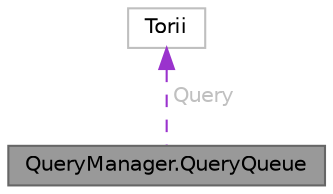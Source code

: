 digraph "QueryManager.QueryQueue"
{
 // LATEX_PDF_SIZE
  bgcolor="transparent";
  edge [fontname=Helvetica,fontsize=10,labelfontname=Helvetica,labelfontsize=10];
  node [fontname=Helvetica,fontsize=10,shape=box,height=0.2,width=0.4];
  Node1 [id="Node000001",label="QueryManager.QueryQueue",height=0.2,width=0.4,color="gray40", fillcolor="grey60", style="filled", fontcolor="black",tooltip="Represents a queued query task, including the query, a callback, and the fetch method."];
  Node2 -> Node1 [id="edge1_Node000001_Node000002",dir="back",color="darkorchid3",style="dashed",tooltip=" ",label=" Query",fontcolor="grey" ];
  Node2 [id="Node000002",label="Torii",height=0.2,width=0.4,color="grey75", fillcolor="white", style="filled",tooltip=" "];
}
